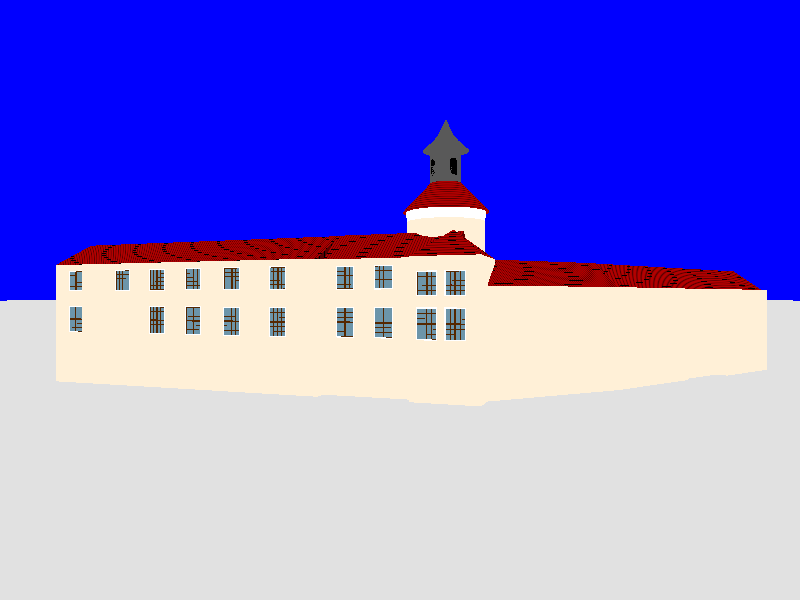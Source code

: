 #include "colors.inc"
#include "math.inc"

#declare cam = array[3]{
    camera {
        location <15,10,-70>
        look_at <-2,7,0>
    },
    camera {
        location <-10,7,40>
        look_at <4,7,0>
    },
    camera {
        location <60,15,-10>
        look_at <0,5,0>
    }
}

global_settings { ambient_light <1,1,1> }

/*
    kamery
    0 - front
    1 - tyl
    2 - z prawej
*/
camera {cam[1]}

//kolorki/tekstury
#declare c_wall = texture {
    pigment {rgb <1.000, 0.871, 0.678>}
    normal {pigment_pattern{wrinkles turbulence 0.2 scale 0.5},0.06}
}
#declare c_wall_alt = texture {pigment {rgb <1, 1, 1>}}
#declare c_roof = texture {
    pigment{
        gradient y
        color_map {
            [0.1 color rgb <0.1,0,0>]
            [0.9 color rgb <0.45,0,0>]
            //[0.9 color rgb <0.1,0,0>]
        }
        scallop_wave
        scale 0.2
    }
}
texture {
    pigment{
        gradient z
        color_map {
            [0.0 color rgbt <0,0,0,1>]
            [0.99 color rgbt <0,0,0,1>]
            [0.995 color rgbt <0,0,0,0>]
            //[0.9 color rgb <0.1,0,0>]
        }
        scallop_wave
        scale 0.4
    }
}

#declare c_roof_cone = texture {
    pigment{
        gradient y
        color_map {
            [0.1 color rgb <0.1,0,0>]
            [0.9 color rgb <0.45,0,0>]
            //[0.9 color rgb <0.1,0,0>]
        }
        scallop_wave
        scale 0.2
    }
}
/* texture {
    pigment{
        gradient z
        color_map {
            [0.0 color rgbt <0,0,0,1>]
            [0.99 color rgbt <0,0,0,1>]
            [0.995 color rgbt <0,0,0,0>]
            //[0.9 color rgb <0.1,0,0>]
        }
        scallop_wave
        scale 0.4
    }
} */

#declare c_metal = texture {
  pigment {rgb <0.1, 0.1, 0.1>}
  normal {
    dents 1.2
    scale 0.2
  }
  finish {
    reflection {
      0.1 metallic
    }
  }
}
#declare c_grass = texture {pigment {rgb <0.1, 0.1, 0.1>}}
#declare c_window = texture {
    pigment {
        rgb <0.15, 0.3, 0.4>
    }
    finish {
        diffuse 1
        reflection 0.15
    }
}
#declare c_window_alt = texture {pigment {rgb <0.09, 0.02, 0.>}}


sphere {<0,0,0>,10000 pigment {color Blue}}
light_source {
    <100,1250,-250>,
    White
}

plane {
    y, 0
    pigment {color Gray}
}

#declare window_slot_small = box {
    <0,0,0>,<1.5,1.75,-0.5>
}
#declare window_slot_big = box {
    <0,0,0>,<1.5,2.25,-0.5>
}

#declare window_fill_small = union {
    difference {
        box {
            <0,0,0>,<1.5,1.75,-0.25>
            texture {c_wall_alt}
        }
        box {
            <0.08,0.08,0.1>,<1.42,1.67,-0.35>
            texture {c_wall_alt}
        }
    }
    box {
        <0.08,0.08,0>,<1.42,2.17,-0.20>
        texture {c_window}
    }
    #for (i,0,5,1)
        box {
            <0.08,0.06+i/5*1.59,0>,<1.42,0.10+i/5*1.59,-0.24>
            texture {c_window_alt}
        }
    #end
    #for (i,0,4,1)
        box {
            #if (i=2)
                <0.02+i/4*1.34,0.08,0>,<0.14+i/4*1.34,1.67,-0.24>
            #else
                <0.06+i/4*1.34,0.08,0>,<0.1+i/4*1.34,1.67,-0.24>
            #end
            texture {c_window_alt}
        }
    #end
}
#declare window_fill_big = union {
    difference {
        box {
            <0,0,0>,<1.5,2.25,-0.25>
            texture {c_wall_alt}
        }
        box {
            <0.08,0.08,0.1>,<1.42,2.17,-0.35>
            texture {c_window_alt}
        }
    }
    box {
        <0.08,0.08,0>,<1.42,2.17,-0.23>
        texture {c_window}
    }
    #for (i,0,6,1)
        box {
            #if (i=3)
                <0.08,0.02+i/6*2.09,0>,<1.42,0.14+i/6*2.09,-0.24>
            #else
                <0.08,0.06+i/6*2.09,0>,<1.42,0.10+i/6*2.09,-0.24>
            #end
            texture {c_window_alt}
        }
    #end
    #for (i,0,4,1)
        box {
            #if (i=2)
                <0.02+i/4*1.34,0.08,0>,<0.14+i/4*1.34,2.17,-0.24>
            #else
                <0.06+i/4*1.34,0.08,0>,<0.1+i/4*1.34,2.17,-0.24>
            #end
            texture {c_window_alt}
        }
    #end
}

union {
    union {
        //random stuff behind
        difference {
            box {
                <0,0,0>,<5,10,-5>
                texture {c_wall}
            }
            object {
                window_slot_small
                translate <-2.5,7.25,0.25>
                rotate y*180
            }
            object {
                window_slot_big
                translate <-2.5,4.25,0.25>
                rotate y*180
            }
            object {
                window_slot_small
                translate <-4.5,7.25,0.25>
                rotate y*180
            }
            object {
                window_slot_big
                translate <-4.5,4.25,0.25>
                rotate y*180
            }
        }

        object {
            window_fill_small
            translate <-2.5,7.25,0.25>
            rotate y*180
        }
        object {
            window_fill_big
            translate <-2.5,4.25,0.25>
            rotate y*180
        }
        object {
            window_fill_small
            translate <-4.5,7.25,0.25>
            rotate y*180
        }
        object {
            window_fill_big
            translate <-4.5,4.25,0.25>
            rotate y*180
        }
        prism {
            conic_sweep
            0,1,5,
            <-2.5,-2.5>,<2.5,-2.5>,<2.5,2.5>,<-2.5,2.5>,<-2.5,-2.5>
            scale <1,2,1>
            rotate x*180
            translate <2.5,12,-2.5>
            texture {c_roof}
        }
        translate <-2,0,1>
    }
    union {
        //tower
        cylinder {
            <0,0,0>, <0,9.75,0>, 3
            texture {c_wall}
        }
        cylinder {
            <0,9.75,0>, <0,10,0>, 3.01
            texture {c_wall_alt}
        }
        difference {
            cylinder {
                <0,10,0>, <0,13,0>, 3
                texture {c_wall}
            }
        }
        cylinder {
            <0,13,0>, <0,13.25,0>, 3.03
            texture {c_wall_alt}
        }
        cone {
            <0,13.25,0>, 3.03
            <0,14,0>, 3.08
            texture {c_wall_alt}
        }
        cone {
            <0,13.75,0>, 3.33
            <0,16,0>, 1.2
            texture {c_roof_cone}
        }
        difference {
            cylinder {
                <0,16,0>,
                <0,18.5,0>, 1.2
                open
                texture {c_metal}
            }
            #for (i,1,4,1)
                box {
                    <-15,16.5,-0.33>,<15,17.4,0.33>
                    rotate y*90*i+y*45
                }
                cylinder {
                    <-15,17.4,0>,<15,17.45,0>,0.33
                    rotate y*90*i+y*45
                }
            #end
        }
        cone {
            <0,18.5,0>, 1.8
            <0,19.25,0>, 1
            texture {c_metal}
        }
        cone {
            <0,19.25,0>, 1
            <0,19.75,0>, 0.6
            texture {c_metal}
        }
        cone {
            <0,19.75,0>, 0.6
            <0,21,0>, 0
            texture {c_metal}
        }
        translate <2,0,-5>
    }
    union {
        //important definitions

        #declare window_slots = union {
            object {
                window_slot_small
                translate y*7.75
            }
            object {
                window_slot_big
                translate y*4.25
            }
            object {
                window_slot_small
                translate y*1.25
            }

        }
        #declare window_fills = union {
            object {
                window_fill_small
                translate y*7.75
            }
            object {
                window_fill_big
                translate y*4.25
            }
            object {
                window_fill_small
                translate y*1.25
            }
        }
        //end of definition hell
        //x-aligned walls
        union {
            difference {
                union {
                    box {
                        <0,0,0>,<10,10,-5>
                        texture {c_wall}
                    }
                    prism {
                        0,10,4
                        <0,0>,<0,5>,<2,2.5>,<0,0>
                        texture {c_roof}
                        rotate z*90
                        rotate y*180
                        translate y*10
                    }
                }
                //wijndow slot prep
                object {
                    window_slots
                    translate <5.5,0,-4.75>
                }
                object {
                    window_slots
                    translate <8,0,-4.75>
                }
                object {
                    window_slot_small
                    translate <-6,7.75,0.25>
                    rotate y*180
                }
                object {
                    window_slot_big
                    translate <-6,4.25,0.25>
                    rotate y*180
                }
                object {
                    window_slot_small
                    translate <-9,7.75,0.25>
                    rotate y*180
                }
                object {
                    window_slot_big
                    translate <-9,4.25,0.25>
                    rotate y*180
                }
            }
            object {
                window_fills
                translate <5.5,0,-4.75>
            }
            object {
                window_fills
                translate <8,0,-4.75>
            }
            object {
                window_fill_small
                translate <-6,7.75,0.25>
                rotate y*180
            }
            object {
                window_fill_big
                translate <-6,4.25,0.25>
                rotate y*180
            }
            object {
                window_fill_small
                translate <-9,7.75,0.25>
                rotate y*180
            }
            object {
                window_fill_big
                translate <-9,4.25,0.25>
                rotate y*180
            }
        }
        union {
            difference {
                box {
                    <0,0,1>,<5,10,-6>
                    texture {c_wall}
                }
                object {
                    window_slots
                    translate <0.5,0,-5.75>
                }
                object {
                    window_slots
                    translate <3,0,-5.75>
                }
                object {
                    window_slot_small
                    translate <-4,7.75,-0.75>
                    rotate y*180
                }
                object {
                    window_slot_big
                    translate <-4,4.25,-0.75>
                    rotate y*180
                }
            }
            object {
                window_fills
                translate <0.5,0,-5.75>
            }
            object {
                window_fills
                translate <3,0,-5.75>
            }
            object {
                window_fill_small
                translate <-4,7.75,-0.75>
                rotate y*180
            }
            object {
                window_fill_big
                translate <-4,4.25,-0.75>
                rotate y*180
            }
            prism {
                0,25,4
                <0,1>,<0,5.5>,<2,2.75>,<0,-1>
                texture {c_roof}
                rotate z*90
                rotate y*180
                translate y*10
            }
            translate x*10
        }
        union {
            difference {
                box {
                    <0,0,1>,<15,10,-5.5>
                    texture {c_wall}
                }
                #for (i,0,4,1)
                    object {
                        window_slots
                        translate <0.5+3.1*i,0,-5.25>
                    }
                #end
                #for (i,0,3,1)
                    object {
                        window_slot_small
                        translate <-3-i*3.5,7.75,-0.75>
                        rotate y*180
                    }
                    #if (i!=3)
                        object {
                            window_slot_big
                            translate <-3-i*3.5,4.25,-0.75>
                            rotate y*180
                        }
                    #end
                #end
            }
            #for (i,0,4,1)
                object {
                    window_fills
                    translate <0.5+3.1*i,0,-5.25>
                }
            #end
            #for (i,0,3,1)
                object {
                    window_fill_small
                    translate <-3-i*3.5,7.75,-0.75>
                    rotate y*180
                }
                #if (i!=3)
                    object {
                        window_fill_big
                        translate <-3-i*3.5,4.25,-0.75>
                        rotate y*180
                    }
                #end
            #end
            prism {
                2.75,6,4
                <0,0>,<0,5>,<2,2.5>,<0,0>
                texture {c_roof}
                rotate z*90
                rotate y*270
                translate y*10
            }
            translate x*15
        }
        union {
            difference {
                box {
                    <0,0,1>,<5,10,-6>
                    texture {c_wall}
                }
                object {
                    window_slot_small
                    translate <0.5,7.75,-5.75>
                }
                object {
                    window_slot_big
                    translate <0.5,4.25,-5.75>
                }
                object {
                    window_slot_small
                    translate <3,1.25,-5.75>
                }
                object {
                    window_slot_small
                    translate <-4.5,7.75,-4.75>
                    rotate y*270
                }
                object {
                    window_slot_big
                    translate <-4.5,4.25,-4.75>
                    rotate y*270
                }
                object {
                    window_slot_small
                    translate <-3.5,7.75,-0.75>
                    rotate y*180
                }
                object {
                    window_slot_big
                    translate <-3.5,4.25,-0.75>
                    rotate y*180
                }
            }
            object {
                window_fill_small
                translate <0.5,7.75,-5.75>
            }
            object {
                window_fill_big
                translate <0.5,4.25,-5.75>
            }
            object {
                window_fill_small
                translate <3,1.25,-5.75>
            }
            object {
                window_fill_small
                translate <-4.5,7.75,-4.75>
                rotate y*270
            }
            object {
                window_fill_big
                translate <-4.5,4.25,-4.75>
                rotate y*270
            }
            object {
                window_fill_small
                translate <-3.5,7.75,-0.75>
                rotate y*180
            }
            object {
                window_fill_big
                translate <-3.5,4.25,-0.75>
                rotate y*180
            }
            prism {
                2.75,6,4
                <0,0>,<0,5>,<2,2.5>,<0,0>
                texture {c_roof}
                rotate z*90
                rotate y*270
                translate y*10
                translate x*5
            }
            translate x*30
        }
    }
    union {
        #declare window_slots = union {
            object {
                window_slot_big
                translate y*4.25
            }
            object {
                window_slot_small
                translate y*1.25
            }

        }
        #declare window_fills = union {
            object {
                window_fill_big
                translate y*4.25
            }
            object {
                window_fill_small
                translate y*1.25
            }
        }
        //unaligned walls
        union {
            difference {
                box {
                    <0.35,0,0>,<15,8,5>
                    texture {c_wall}
                }
                #for (i,0,2,1)
                    object {
                        window_slots
                        rotate y*180
                        translate <7.5+i*1.75,0,4.75>
                    }
                #end
                object {
                    window_slots
                    rotate y*180
                    translate <13.75,0,4.75>
                }
            }
            prism {
                0,-15,4
                <0,0>,<0,5>,<2,2.5>,<0,0>
                texture {c_roof}
                rotate z*90
                translate y*8
            }
            #for (i,0,2,1)
                object {
                    window_fills
                    rotate y*180
                    translate <7.5+i*1.75,0,4.75>
                }
            #end
            object {
                window_fills
                rotate y*180
                translate <13.75,0,4.75>
            }
            rotate y*135
            translate <0,0,0>
        }
        union {
            difference {
                box {
                    <0,0,0>,<10,8,5.5>
                    texture {c_wall}
                }
                object {
                    window_slot_big
                    rotate y*180
                    translate <4.125,4.25,5.25>
                }
                object {
                    window_slot_big
                    rotate y*180
                    translate <1.74,4.25,5.25>
                }
                #for (i,0,2,1)
                    object {
                        window_slots
                        rotate y*180
                        translate <6.5+i*1.75,0,5.25>
                    }
                #end
            }
            object {
                window_fill_big
                rotate y*180
                translate <4.125,4.25,5.25>
            }
            object {
                window_fill_big
                rotate y*180
                translate <1.74,4.25,5.25>
            }
            #for (i,0,2,1)
                object {
                    window_fills
                    rotate y*180
                    translate <6.5+i*1.75,0,5.25>
                }
            #end
            prism {
                0,-10,4
                <0,0>,<0,5.5>,<2,2.75>,<0,0>
                texture {c_roof}
                rotate z*90
                translate y*8
            }
            rotate y*125
            translate <15*cosd(-135),0,15*sind(-135)>
        }
        union {
            difference {
                box {
                    <0,0,0.5>,<6,8,5>
                    texture {c_wall}
                }
                object {
                    window_slots
                    rotate y*180
                    translate <2.25,0,4.75>
                }
                object {
                    window_slot_big
                    rotate y*180
                    translate <4.5,4.25,4.75>
                }
            }
            object {
                window_fills
                rotate y*180
                translate <2.25,0,4.75>
            }
            object {
                window_fill_big
                rotate y*180
                translate <4.5,4.25,4.75>
            }
            prism {
                0,-6,4
                <0,0.5>,<0,5>,<2,2.75>,<0,0>
                texture {c_roof}
                rotate z*90
                translate y*8
            }
            rotate y*125
            translate <15*cosd(-135)+10*cosd(-125),0,15*sind(-135)+10*sind(-125)>
        }
        union {
            difference {
                box {
                    <0,0,-0.5>,<8,8,6>
                    texture {c_wall}
                }
                #for (i,0,2,1)
                    object {
                        window_slots
                        rotate y*180
                        translate <2.75+i*2,0,5.75>
                    }
                #end
            }
            #for (i,0,2,1)
                object {
                    window_fills
                    rotate y*180
                    translate <2.75+i*2,0,5.75>
                }
            #end
            prism {
                0,-8,4
                <0,-0.5>,<0,6>,<2,2.75>,<0,0>
                texture {c_roof}
                rotate z*90
                translate y*8
            }
            rotate y*125
            translate <15*cosd(-135)+16*cosd(-125),0,15*sind(-135)+16*sind(-125)>
        }
        translate <0,0,1>
    }
}
